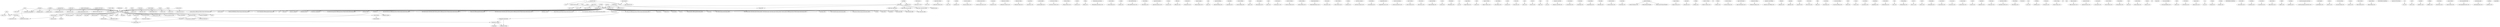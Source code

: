 digraph G {
  "";
  "-slice-loop-var is set";
  "-inout is set";
  "-sparecode-verbose is set";
  "message_table";
  "-copy is set";
  "contextfree_only_globals";
  " is set";
  "Components.compute";
  "-scg-help";
  "-security-analysis";
  "-continue-annot-error";
  "-orig-name";
  "-dominators-verbose is set";
  "pdg_node lattice_set offsetmap_bitwise G[base] ptmap hashconsing_table 9";
  "-dominators-help is set";
  "-cg-init-func";
  "(bool lattice_base, bool lattice_base) lattice_product offsetmap_bitwise G[base] ptmap hashconsing_table 10";
  "Cluster_info offsetmaphashconsing_table";
  "(bool lattice_base, bool lattice_base) lattice_product offsetmap_bitwise G[base] ptmap hashconsing_table 12";
  "-overflow is set";
  "-journal-enable";
  "-occurrence-verbose is set";
  "-slicing-verbose";
  "-unicode";
  "-debug is set";
  "message_counter";
  "-slicing-keep-annotations";
  "-security-help is set";
  "Users";
  "-cg-help is set";
  "big_int lattice_mod G[base] ptmap hashconsing_table 3";
  "-slice-undef-functions is set";
  "-value-debug is set";
  "-sparecode-analysis";
  "-simplify-cfg is set";
  "-no-type";
  "V_Or_Uninitialized offsetmap G[base] ptmap hashconsing_table 6";
  "postdominator";
  "-obfuscate";
  "FileIndex";
  "-slicing-level is set";
  "int  lattice_set offsetmap_bitwise G[base] ptmap hashconsing_table 13";
  "-impact-pragma is set";
  "Components.Nodes";
  "-pdg is set";
  "Dynamic_Alloc_Table";
  "-sparecode-debug is set";
  "-scope-help is set";
  "-security-debug";
  "-input is set";
  "-slice-pragma";
  "Annotations";
  "Components";
  "-quiet is set";
  "-slice-loop-inv is set";
  "-security-verbose is set";
  "-metrics-debug";
  "-dump-dependencies";
  "-slice-assert is set";
  "-value-verbose";
  "-wp-help is set";
  "-cast-from-constant";
  "-inout-debug is set";
  "-cpp-extra-args";
  "FileIndex.compute";
  "-lib-entry";
  "-unspecified-access";
  "-security-annotation";
  "Globals.Vars";
  "-users-verbose";
  "builtin logic functions table";
  "-slice-return";
  "-sparecode-help";
  "-security-analysis is set";
  "-no-obj";
  "-float-digits";
  "-annot";
  "-cg is set";
  "-impact-help is set";
  "-ocode is set";
  "-impact-verbose is set";
  "-users-debug is set";
  "-wp-cfg";
  "-wp-help";
  "-slice-calls";
  "-security-annotation is set";
  "-print";
  "alarms";
  "-constfold is set";
  "-slice-rd";
  "-deps is set";
  "-machdep is set";
  "logic types table";
  "-val is set";
  "UseRelations";
  "-sparecode-help is set";
  "-slice-loop-var";
  "-semantic-const-fold";
  "-main is set";
  "AST";
  "FormalsDecl";
  "-out-external";
  "-wp-cfg is set";
  "-value-help is set";
  "external_inputs";
  "-scope-debug is set";
  "-from-help is set";
  "internal_inouts";
  "-security-lattice is set";
  "-inout-help is set";
  "metrics";
  "-memory-footprint is set";
  "-impact-slicing";
  "-print-path";
  "-scf-help";
  "-metrics-verbose";
  "!Db.Value.compute";
  "-overflow";
  "-semantic-const-fold is set";
  "callwise_from";
  "vid";
  "-verbose";
  "-security-slicing";
  "-input-with-formals is set";
  "-slevel is set";
  "-value-debug";
  "Leaf_Table";
  "-dominators-verbose";
  "-dominators-debug";
  "-semantic-const-folding";
  "-cpp-command";
  "-add-path is set";
  "-val";
  "-slice-calls is set";
  "-unicode is set";
  "-pdg-help";
  "-wp-proof";
  "-slice-value";
  "-help is set";
  "-users-help is set";
  "-scf-help is set";
  "-occurrence-debug is set";
  "-verbose is set";
  "called_functions";
  "-deref";
  "-version is set";
  "Location_Bytes offsetmaphashconsing_table";
  "-cg-verbose";
  "-debug";
  "-ulevel";
  "-context-valid-pointers is set";
  "-keep-switch";
  "-pdg-debug";
  "File.t";
  "Functions";
  "value_table";
  "-load-module is set";
  "-time is set";
  "-security-help";
  "-slicing-debug";
  "-input-with-formals";
  "Buckx.MemoryFootprint";
  "-dump-dependencies is set";
  "-slice-wr is set";
  "-wp-bot is set";
  "-slicing-help";
  "-scg-verbose is set";
  "-occurrence";
  "-cast-from-constant is set";
  "-security-slicing is set";
  "-propagate-top";
  "-ulevel is set";
  "-scg-init-func is set";
  "unit G[base] ptmap hashconsing_table 2";
  "-metrics-debug is set";
  "-journal-name";
  "Pdg.State";
  "internal_outs";
  "-keep-switch is set";
  "-wp-dot is set";
  "((bool lattice_base, bool lattice_base) lattice_product, (bool lattice_base, bool lattice_base) lattice_product) lattice_product offsetmap_bitwise G[base] ptmap hashconsing_table 11";
  "-typecheck is set";
  "-load-script";
  "builtin logic contructors table";
  "-slicing-debug is set";
  "-wp-builtin-why-file";
  "-pp-annot is set";
  "-no-obj is set";
  "-memory-footprint";
  "-from-debug is set";
  "BuiltinFunctions";
  "CurrentLoc";
  "SCQueue";
  "Binary_cache.MemoryFootprint";
  "-save";
  "-copy";
  "-scf-debug is set";
  "-journal-name is set";
  "-slice-print is set";
  "vglobals";
  "-impact-slicing is set";
  "reachable_stmts";
  "unit G[varinfo] ptmap hashconsing_table 1";
  "-slice-wr";
  "-occurrence-verbose";
  "external_derefs";
  "-slice-value is set";
  "Callers";
  "Mem_Exec";
  "-metrics-dump";
  "-slicing-level";
  "sid";
  "-slicing-help is set";
  "-journal-enable is set";
  "base";
  "Int_Intervals G[base] ptmap hashconsing_table 4";
  "-dominators-debug is set";
  "VarInfos";
  "-safe-arrays";
  "Slicing.Project";
  "Untyped AST";
  "-keep-comments";
  "-metrics-dump is set";
  "-klr is set";
  "-constfold";
  "-sparecode-annot";
  "-mem-exec-all is set";
  "-access-path is set";
  "-inout-verbose is set";
  "SemanticsServicestate";
  "-dot-postdom";
  "-occurrence-debug";
  "external_outs";
  "-context-valid-pointers";
  "logic functions table";
  "-slicing-verbose is set";
  "-load";
  "-metrics-help is set";
  "-wp-dot";
  "-timeout";
  "-context-width is set";
  "-security-lattice";
  "eid";
  "-plevel is set";
  "-inout-debug";
  "!Db.From.compute_all";
  "Sparecode";
  "Widen.Hints";
  "-cg";
  "-main";
  "logic contructors table";
  "-no-type is set";
  "-cpp-command is set";
  "LoopStmts";
  "-slice-assert";
  "-rm-unused-globals";
  "-check";
  "-wp-proof is set";
  "Location_Bytes offsetmap G[base] ptmap hashconsing_table 7";
  "-orig-name is set";
  "-pdg-help is set";
  "-scf-verbose";
  "-rm-unused-globals is set";
  "-slicing-keep-annotations is set";
  "-impact-print";
  "-scg-init-func";
  "-scg";
  "-fct-pdg is set";
  "-mem-exec is set";
  "-load is set";
  "natural_loops";
  "-scf-verbose is set";
  "Components.Annotations";
  "-absolute-valid-range";
  "-context-depth is set";
  "-cg-help";
  "-dot-pdg";
  "-pdg-debug is set";
  "-slice-print";
  "-impact-help";
  "MinValidAbsoluteAddress";
  "-slice-callers";
  "Occurrence.compute";
  "-context-width";
  "-from-help";
  "-from-debug";
  "-slice-return is set";
  "-typecheck";
  "-impact-print is set";
  "-deref is set";
  "is_called";
  "-quiet";
  "-cg-init-func is set";
  "-users-debug";
  "Cluster_info offsetmap G[base] ptmap hashconsing_table 8";
  "external_inouts";
  "-klr";
  "-scg-debug";
  "-wp-verbose";
  "-add-path";
  "-plevel";
  "SGState";
  "-continue-annot-error is set";
  "-save is set";
  "-occurrence is set";
  "-input";
  "-pdg-verbose is set";
  "-help";
  "-wp-bot";
  "-sparecode-debug";
  "-load-script is set";
  "-fct-pdg";
  "-codpds is set";
  "-wp-debug is set";
  "-security-propagate-assertions";
  "-pp-annot";
  "internal derefs";
  "-machdep";
  "-users";
  "-propagate-top is set";
  "-slice-undef-functions";
  "-print-libpath is set";
  "-scf-debug";
  "-deps";
  "-metrics";
  "-scg is set";
  "-occurrence-help";
  "V_Or_Uninitialized offsetmaphashconsing_table";
  "-wp-mm";
  "-users-verbose is set";
  "-timeout is set";
  "-ocode";
  "-print is set";
  "-wlevel is set";
  "-semantic-const-folding is set";
  "-unspecified-access is set";
  "-version";
  "-obfuscate is set";
  "-metrics-verbose is set";
  "-from-verbose";
  "-impact-debug";
  "KF";
  "-cpp-extra-args is set";
  "dominator";
  "internal_inputs";
  "-inout";
  "MaxValidAbsoluteAddress";
  "Occurrences.LastResult";
  "-float-digits is set";
  "Sparecode.Globs.Result";
  "syntactic callgraph";
  "-mem-exec";
  "-out is set";
  "-dot-postdom is set";
  "-check is set";
  "Eval.Got_Imprecise_Value";
  "-value-verbose is set";
  "with_formals_inputs";
  "-print-path is set";
  "-out";
  "-wp-fct";
  "Never_Terminates";
  "-occurrence-help is set";
  "-context-depth";
  "-wp-behav is set";
  "GlobalAnnotations";
  "-wlevel";
  "-calldeps is set";
  "-pdg-verbose";
  "-metrics-help";
  "-slice-threat";
  "-scope-verbose";
  "-annot is set";
  "Non linear assignments";
  "-scg-verbose";
  "-wp-builtin-why-file is set";
  "-keep-comments is set";
  "-simplify-cfg";
  "-slice-loop-inv";
  "-absolute-valid-range is set";
  "-wp-verbose is set";
  "-wp-fct is set";
  "-access-path";
  "-warn-unspecified-order";
  "-users is set";
  "-inout-help";
  "-scope-debug";
  "-out-external is set";
  "-inout-verbose";
  "-pdg";
  "-sparecode-analysis is set";
  "-slevel";
  "-print-plugin-path";
  "-cg-verbose is set";
  "theMachine";
  "-load-module";
  "-users-help";
  "-security-propagate-assertions is set";
  "-metrics is set";
  "-impact-verbose";
  "-slice-rd is set";
  "-scg-help is set";
  "-sparecode-annot is set";
  "-slice-callers is set";
  "builtin logic types table";
  "-security-debug is set";
  "-wp-mm is set";
  "-print-libpath";
  "-security-verbose";
  "Int_Intervals map_lattice offsetmap_bitwise G[base] ptmap hashconsing_table 5";
  "-cg-debug is set";
  "-scg-debug is set";
  "-warn-unspecified-order is set";
  "-impact-debug is set";
  "-wp-debug";
  "-scope-verbose is set";
  "-wp-behav";
  "-value-help";
  "-time";
  "-print-plugin-path is set";
  "-slice-threat is set";
  "-dot-pdg is set";
  "-mem-exec-all";
  "-lib-entry is set";
  "-sparecode-verbose";
  "Occurrences.State";
  "-safe-arrays is set";
  "-codpds";
  "-dominators-help";
  "-scope-help";
  "-slice-pragma is set";
  "-calldeps";
  "-from-verbose is set";
  "Constant_Propagation";
  "-cg-debug";
  "functionwise_from";
  "compinfokey";
  "-impact-pragma";
  
  
  "" -> " is set";
  "" -> "File.t";
  "Components.compute" -> "Components";
  "Components.compute" -> "Components.Nodes";
  "-scg-help" -> "-scg-help is set";
  "-security-analysis" -> "-security-analysis is set";
  "-continue-annot-error" -> "-continue-annot-error is set";
  "-orig-name" -> "-orig-name is set";
  "-cg-init-func" -> "-cg-init-func is set";
  "-journal-enable" -> "-journal-enable is set";
  "-slicing-verbose" -> "-slicing-verbose is set";
  "-unicode" -> "-unicode is set";
  "-slicing-keep-annotations" -> "-slicing-keep-annotations is set";
  "-sparecode-analysis" -> "-sparecode-analysis is set";
  "-no-type" -> "-no-type is set";
  "-obfuscate" -> "-obfuscate is set";
  "FileIndex" -> "FileIndex.compute";
  "-security-debug" -> "-security-debug is set";
  "-slice-pragma" -> "-slice-pragma is set";
  "-metrics-debug" -> "-metrics-debug is set";
  "-dump-dependencies" -> "-dump-dependencies is set";
  "-value-verbose" -> "-value-verbose is set";
  "-cast-from-constant" -> "-cast-from-constant is set";
  "-cpp-extra-args" -> "-cpp-extra-args is set";
  "-cpp-extra-args" -> "File.t";
  "-lib-entry" -> "-lib-entry is set";
  "-lib-entry" -> "contextfree_only_globals";
  "-lib-entry" -> "value_table";
  "-unspecified-access" -> "-unspecified-access is set";
  "-security-annotation" -> "-security-annotation is set";
  "-users-verbose" -> "-users-verbose is set";
  "builtin logic functions table" -> "logic functions table";
  "-slice-return" -> "-slice-return is set";
  "-sparecode-help" -> "-sparecode-help is set";
  "-no-obj" -> "-no-obj is set";
  "-float-digits" -> "-float-digits is set";
  "-annot" -> "-annot is set";
  "-annot" -> "AST";
  "-wp-cfg" -> "-wp-cfg is set";
  "-wp-help" -> "-wp-help is set";
  "-slice-calls" -> "-slice-calls is set";
  "-print" -> "-print is set";
  "-slice-rd" -> "-slice-rd is set";
  "UseRelations" -> "value_table";
  "-slice-loop-var" -> "-slice-loop-var is set";
  "-semantic-const-fold" -> "-semantic-const-fold is set";
  "AST" -> "((bool lattice_base, bool lattice_base) lattice_product, (bool lattice_base, bool lattice_base) lattice_product) lattice_product offsetmap_bitwise G[base] ptmap hashconsing_table 11";
  "AST" -> "(bool lattice_base, bool lattice_base) lattice_product offsetmap_bitwise G[base] ptmap hashconsing_table 10";
  "AST" -> "(bool lattice_base, bool lattice_base) lattice_product offsetmap_bitwise G[base] ptmap hashconsing_table 12";
  "AST" -> "Annotations";
  "AST" -> "Cluster_info offsetmap G[base] ptmap hashconsing_table 8";
  "AST" -> "Cluster_info offsetmaphashconsing_table";
  "AST" -> "Components.Annotations";
  "AST" -> "FileIndex";
  "AST" -> "FormalsDecl";
  "AST" -> "Functions";
  "AST" -> "GlobalAnnotations";
  "AST" -> "Globals.Vars";
  "AST" -> "Int_Intervals G[base] ptmap hashconsing_table 4";
  "AST" -> "Int_Intervals map_lattice offsetmap_bitwise G[base] ptmap hashconsing_table 5";
  "AST" -> "KF";
  "AST" -> "Location_Bytes offsetmap G[base] ptmap hashconsing_table 7";
  "AST" -> "Location_Bytes offsetmaphashconsing_table";
  "AST" -> "LoopStmts";
  "AST" -> "Non linear assignments";
  "AST" -> "Occurrences.LastResult";
  "AST" -> "V_Or_Uninitialized offsetmap G[base] ptmap hashconsing_table 6";
  "AST" -> "V_Or_Uninitialized offsetmaphashconsing_table";
  "AST" -> "VarInfos";
  "AST" -> "Widen.Hints";
  "AST" -> "big_int lattice_mod G[base] ptmap hashconsing_table 3";
  "AST" -> "contextfree_only_globals";
  "AST" -> "dominator";
  "AST" -> "int  lattice_set offsetmap_bitwise G[base] ptmap hashconsing_table 13";
  "AST" -> "logic contructors table";
  "AST" -> "logic functions table";
  "AST" -> "logic types table";
  "AST" -> "message_counter";
  "AST" -> "message_table";
  "AST" -> "metrics";
  "AST" -> "natural_loops";
  "AST" -> "pdg_node lattice_set offsetmap_bitwise G[base] ptmap hashconsing_table 9";
  "AST" -> "postdominator";
  "AST" -> "reachable_stmts";
  "AST" -> "syntactic callgraph";
  "AST" -> "unit G[base] ptmap hashconsing_table 2";
  "AST" -> "unit G[varinfo] ptmap hashconsing_table 1";
  "AST" -> "value_table";
  "-out-external" -> "-out-external is set";
  "external_inputs" -> "Slicing.Project";
  "internal_inouts" -> "external_inouts";
  "-impact-slicing" -> "-impact-slicing is set";
  "-print-path" -> "-print-path is set";
  "-scf-help" -> "-scf-help is set";
  "-metrics-verbose" -> "-metrics-verbose is set";
  "-overflow" -> "-overflow is set";
  "-overflow" -> "value_table";
  "-verbose" -> "-verbose is set";
  "-security-slicing" -> "-security-slicing is set";
  "-value-debug" -> "-value-debug is set";
  "-dominators-verbose" -> "-dominators-verbose is set";
  "-dominators-debug" -> "-dominators-debug is set";
  "-semantic-const-folding" -> "-semantic-const-folding is set";
  "-cpp-command" -> "-cpp-command is set";
  "-cpp-command" -> "File.t";
  "-val" -> "-val is set";
  "-pdg-help" -> "-pdg-help is set";
  "-wp-proof" -> "-wp-proof is set";
  "-slice-value" -> "-slice-value is set";
  "-deref" -> "-deref is set";
  "-cg-verbose" -> "-cg-verbose is set";
  "-debug" -> "-debug is set";
  "-ulevel" -> "-ulevel is set";
  "-ulevel" -> "AST";
  "-keep-switch" -> "-keep-switch is set";
  "-keep-switch" -> "AST";
  "-pdg-debug" -> "-pdg-debug is set";
  "File.t" -> "AST";
  "File.t" -> "Untyped AST";
  "value_table" -> "!Db.Value.compute";
  "value_table" -> "Callers";
  "value_table" -> "Constant_Propagation";
  "value_table" -> "Dynamic_Alloc_Table";
  "value_table" -> "Eval.Got_Imprecise_Value";
  "value_table" -> "Leaf_Table";
  "value_table" -> "Mem_Exec";
  "value_table" -> "Never_Terminates";
  "value_table" -> "Occurrences.State";
  "value_table" -> "SGState";
  "value_table" -> "Users";
  "value_table" -> "alarms";
  "value_table" -> "called_functions";
  "value_table" -> "callwise_from";
  "value_table" -> "functionwise_from";
  "value_table" -> "internal derefs";
  "value_table" -> "internal_inouts";
  "value_table" -> "internal_inputs";
  "value_table" -> "internal_outs";
  "value_table" -> "is_called";
  "value_table" -> "vglobals";
  "-security-help" -> "-security-help is set";
  "-slicing-debug" -> "-slicing-debug is set";
  "-input-with-formals" -> "-input-with-formals is set";
  "-slicing-help" -> "-slicing-help is set";
  "-occurrence" -> "-occurrence is set";
  "-propagate-top" -> "-propagate-top is set";
  "-propagate-top" -> "value_table";
  "-journal-name" -> "-journal-name is set";
  "Pdg.State" -> "Components.compute";
  "Pdg.State" -> "Slicing.Project";
  "internal_outs" -> "external_outs";
  "-load-script" -> "-load-script is set";
  "builtin logic contructors table" -> "logic contructors table";
  "-wp-builtin-why-file" -> "-wp-builtin-why-file is set";
  "-memory-footprint" -> "-memory-footprint is set";
  "-memory-footprint" -> "Binary_cache.MemoryFootprint";
  "-memory-footprint" -> "Buckx.MemoryFootprint";
  "-save" -> "-save is set";
  "-copy" -> "-copy is set";
  "-slice-wr" -> "-slice-wr is set";
  "-occurrence-verbose" -> "-occurrence-verbose is set";
  "-metrics-dump" -> "-metrics-dump is set";
  "-slicing-level" -> "-slicing-level is set";
  "-safe-arrays" -> "-safe-arrays is set";
  "-safe-arrays" -> "value_table";
  "-keep-comments" -> "-keep-comments is set";
  "-constfold" -> "-constfold is set";
  "-constfold" -> "AST";
  "-sparecode-annot" -> "-sparecode-annot is set";
  "-dot-postdom" -> "-dot-postdom is set";
  "-occurrence-debug" -> "-occurrence-debug is set";
  "external_outs" -> "Slicing.Project";
  "-context-valid-pointers" -> "-context-valid-pointers is set";
  "-context-valid-pointers" -> "value_table";
  "-load" -> "-load is set";
  "-wp-dot" -> "-wp-dot is set";
  "-timeout" -> "-timeout is set";
  "-security-lattice" -> "-security-lattice is set";
  "-inout-debug" -> "-inout-debug is set";
  "-cg" -> "-cg is set";
  "-main" -> "-main is set";
  "-main" -> "SemanticsServicestate";
  "-main" -> "contextfree_only_globals";
  "-main" -> "value_table";
  "-slice-assert" -> "-slice-assert is set";
  "-rm-unused-globals" -> "-rm-unused-globals is set";
  "-check" -> "-check is set";
  "-scf-verbose" -> "-scf-verbose is set";
  "-impact-print" -> "-impact-print is set";
  "-scg-init-func" -> "-scg-init-func is set";
  "-scg-init-func" -> "SemanticsServicestate";
  "-scg" -> "-scg is set";
  "Components.Annotations" -> "Components.Nodes";
  "Components.Annotations" -> "Components.compute";
  "-absolute-valid-range" -> "-absolute-valid-range is set";
  "-absolute-valid-range" -> "value_table";
  "-cg-help" -> "-cg-help is set";
  "-dot-pdg" -> "-dot-pdg is set";
  "-slice-print" -> "-slice-print is set";
  "-impact-help" -> "-impact-help is set";
  "-slice-callers" -> "-slice-callers is set";
  "-context-width" -> "-context-width is set";
  "-context-width" -> "value_table";
  "-from-help" -> "-from-help is set";
  "-from-debug" -> "-from-debug is set";
  "-typecheck" -> "-typecheck is set";
  "-quiet" -> "-quiet is set";
  "-users-debug" -> "-users-debug is set";
  "-klr" -> "-klr is set";
  "-klr" -> "value_table";
  "-scg-debug" -> "-scg-debug is set";
  "-wp-verbose" -> "-wp-verbose is set";
  "-add-path" -> "-add-path is set";
  "-plevel" -> "-plevel is set";
  "-plevel" -> "value_table";
  "SGState" -> "SCQueue";
  "SGState" -> "SemanticsServicestate";
  "-input" -> "-input is set";
  "-help" -> "-help is set";
  "-wp-bot" -> "-wp-bot is set";
  "-sparecode-debug" -> "-sparecode-debug is set";
  "-fct-pdg" -> "-fct-pdg is set";
  "-security-propagate-assertions" -> "-security-propagate-assertions is set";
  "-pp-annot" -> "-pp-annot is set";
  "-pp-annot" -> "AST";
  "internal derefs" -> "external_derefs";
  "-machdep" -> "-machdep is set";
  "-machdep" -> "theMachine";
  "-users" -> "-users is set";
  "-users" -> "Users";
  "-slice-undef-functions" -> "-slice-undef-functions is set";
  "-scf-debug" -> "-scf-debug is set";
  "-deps" -> "-deps is set";
  "-metrics" -> "-metrics is set";
  "-occurrence-help" -> "-occurrence-help is set";
  "-wp-mm" -> "-wp-mm is set";
  "-ocode" -> "-ocode is set";
  "-version" -> "-version is set";
  "-from-verbose" -> "-from-verbose is set";
  "-impact-debug" -> "-impact-debug is set";
  "internal_inputs" -> "external_inputs";
  "internal_inputs" -> "with_formals_inputs";
  "-inout" -> "-inout is set";
  "-mem-exec" -> "-mem-exec is set";
  "-mem-exec" -> "value_table";
  "-out" -> "-out is set";
  "-wp-fct" -> "-wp-fct is set";
  "-context-depth" -> "-context-depth is set";
  "-context-depth" -> "value_table";
  "-wlevel" -> "-wlevel is set";
  "-wlevel" -> "value_table";
  "-pdg-verbose" -> "-pdg-verbose is set";
  "-metrics-help" -> "-metrics-help is set";
  "-slice-threat" -> "-slice-threat is set";
  "-scope-verbose" -> "-scope-verbose is set";
  "-scg-verbose" -> "-scg-verbose is set";
  "-simplify-cfg" -> "-simplify-cfg is set";
  "-simplify-cfg" -> "AST";
  "-slice-loop-inv" -> "-slice-loop-inv is set";
  "-access-path" -> "-access-path is set";
  "-warn-unspecified-order" -> "-warn-unspecified-order is set";
  "-inout-help" -> "-inout-help is set";
  "-scope-debug" -> "-scope-debug is set";
  "-inout-verbose" -> "-inout-verbose is set";
  "-pdg" -> "-pdg is set";
  "-slevel" -> "-slevel is set";
  "-slevel" -> "value_table";
  "-print-plugin-path" -> "-print-plugin-path is set";
  "theMachine" -> "AST";
  "theMachine" -> "BuiltinFunctions";
  "theMachine" -> "Untyped AST";
  "theMachine" -> "builtin logic contructors table";
  "theMachine" -> "builtin logic functions table";
  "theMachine" -> "builtin logic types table";
  "-load-module" -> "-load-module is set";
  "-users-help" -> "-users-help is set";
  "-impact-verbose" -> "-impact-verbose is set";
  "builtin logic types table" -> "logic types table";
  "-print-libpath" -> "-print-libpath is set";
  "-security-verbose" -> "-security-verbose is set";
  "-wp-debug" -> "-wp-debug is set";
  "-wp-behav" -> "-wp-behav is set";
  "-value-help" -> "-value-help is set";
  "-time" -> "-time is set";
  "-mem-exec-all" -> "-mem-exec-all is set";
  "-mem-exec-all" -> "value_table";
  "-sparecode-verbose" -> "-sparecode-verbose is set";
  "Occurrences.State" -> "Occurrence.compute";
  "Occurrences.State" -> "Occurrences.LastResult";
  "-codpds" -> "-codpds is set";
  "-dominators-help" -> "-dominators-help is set";
  "-scope-help" -> "-scope-help is set";
  "-calldeps" -> "-calldeps is set";
  "-cg-debug" -> "-cg-debug is set";
  "functionwise_from" -> "!Db.From.compute_all";
  "functionwise_from" -> "Pdg.State";
  "-impact-pragma" -> "-impact-pragma is set";
  
  }